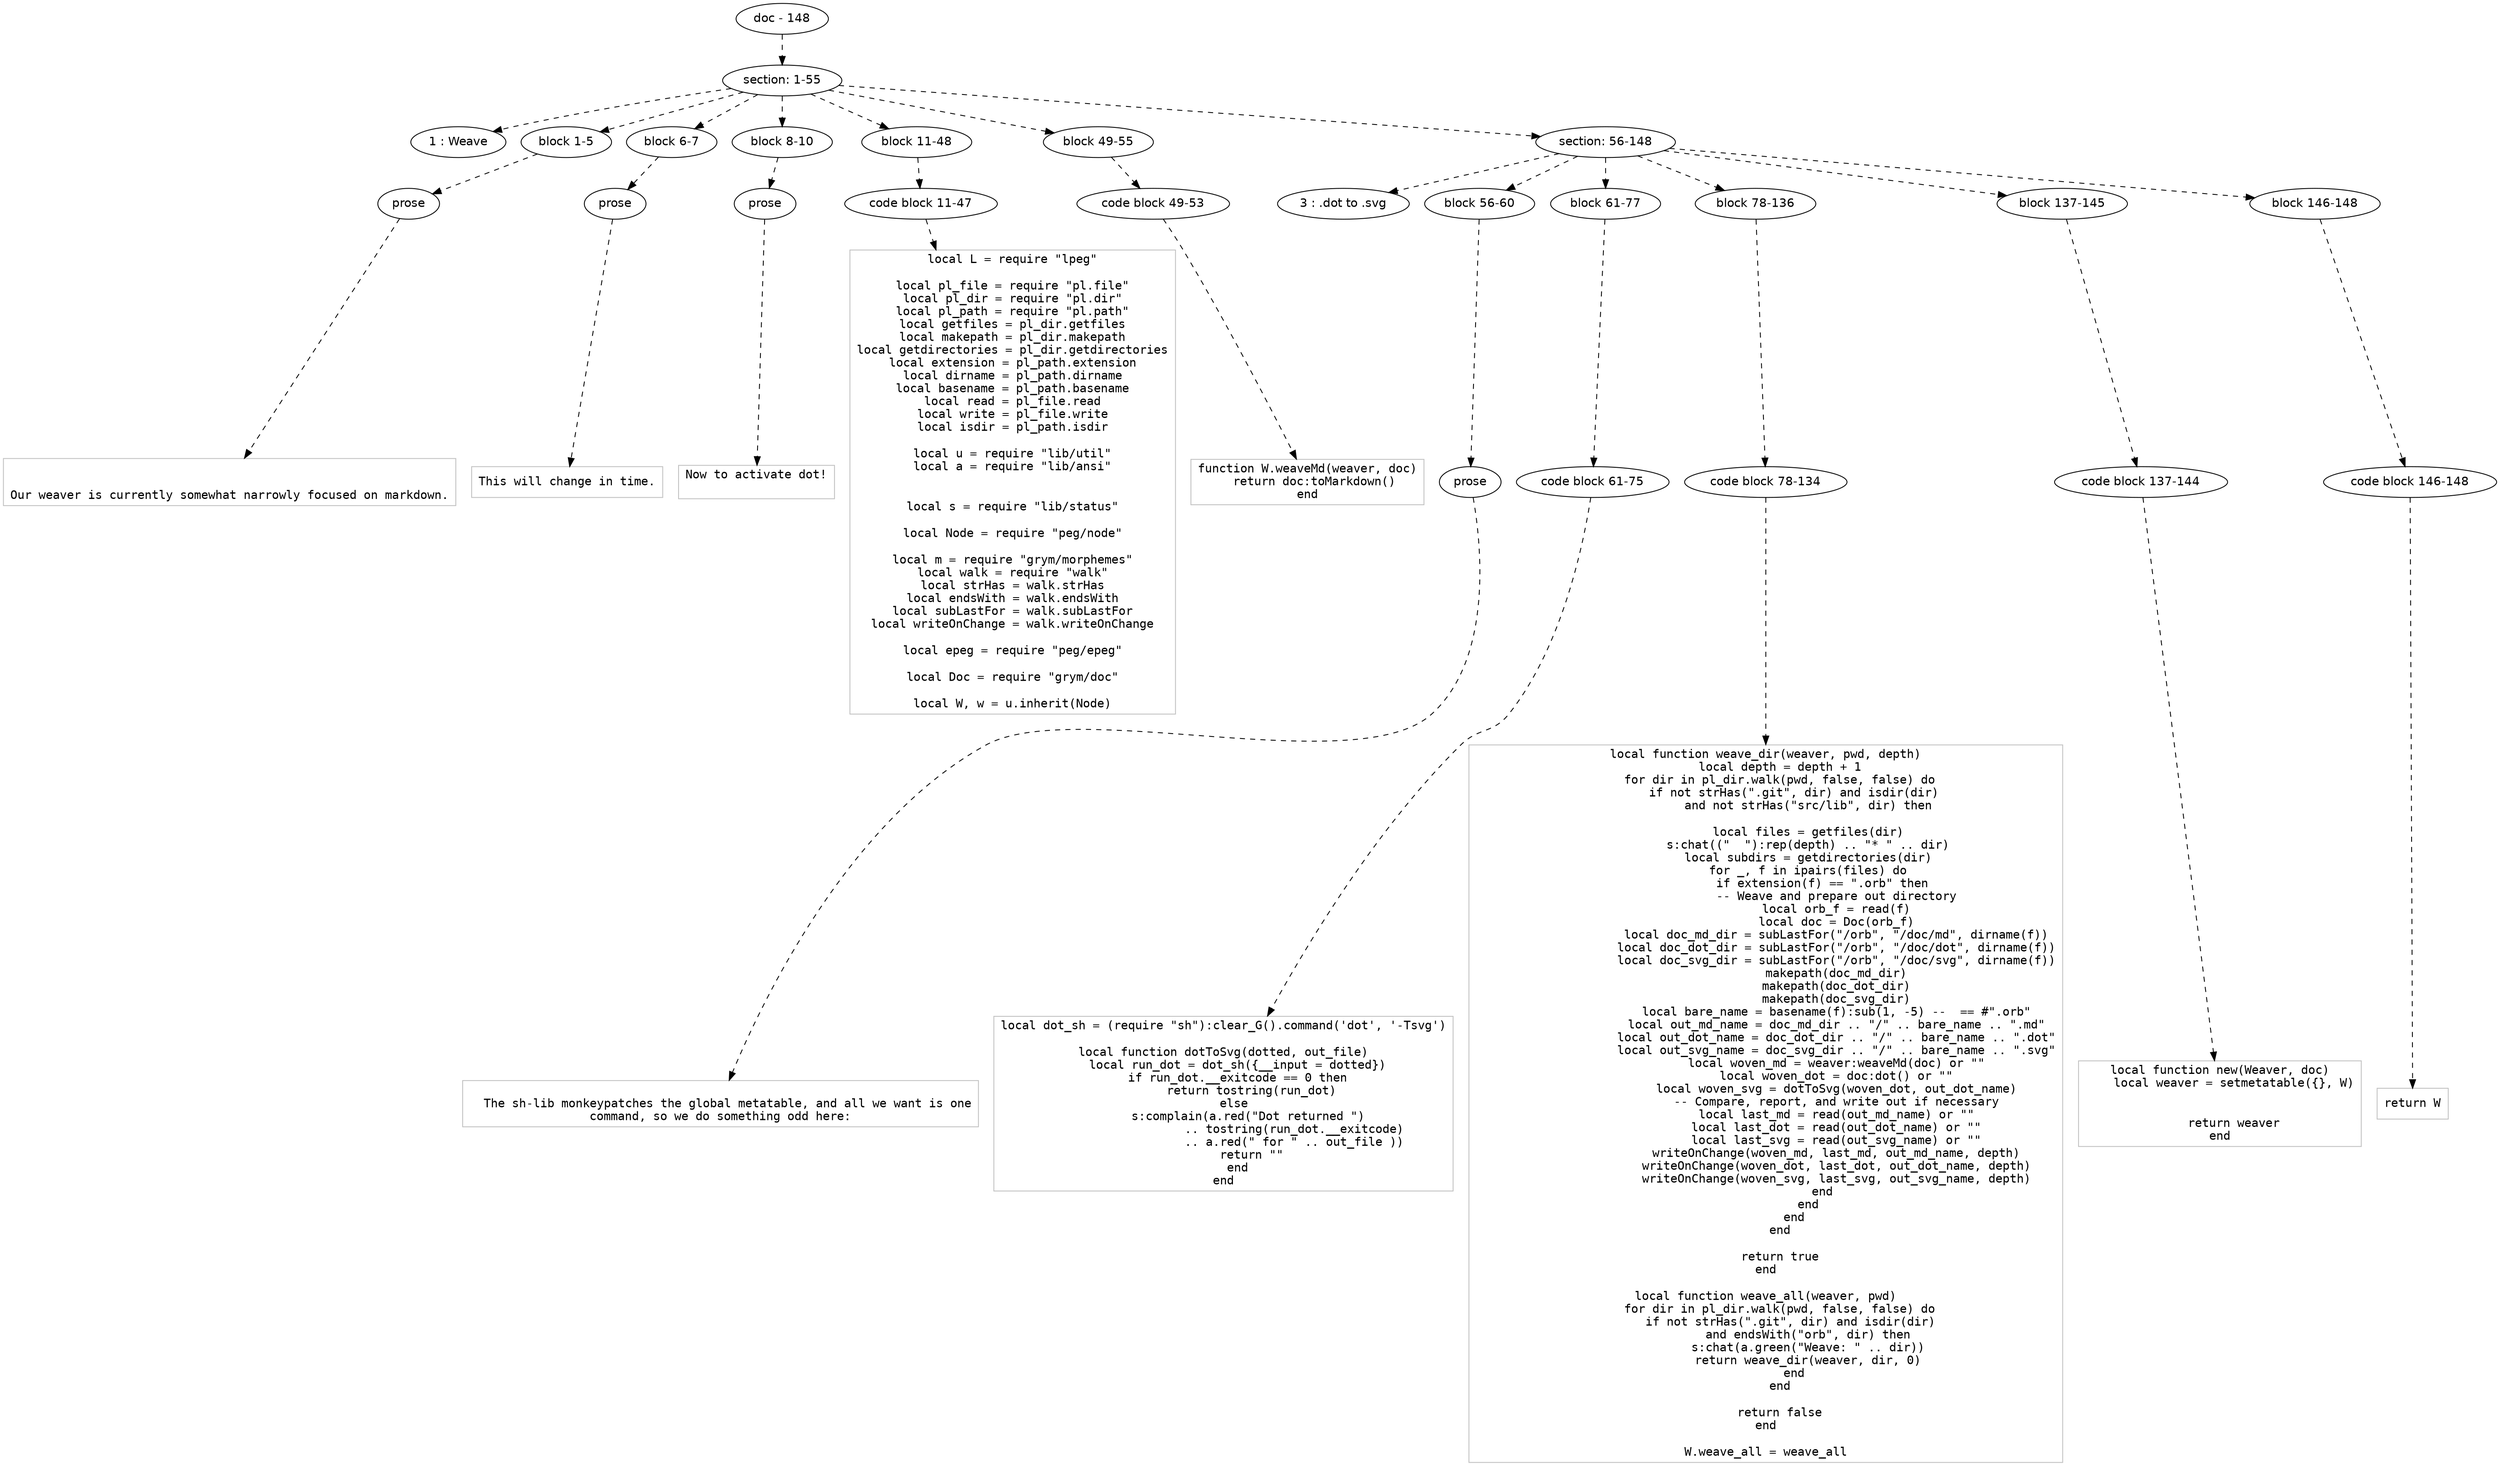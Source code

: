 digraph hierarchy {

node [fontname=Helvetica]
edge [style=dashed]

doc_0 [label="doc - 148"]


doc_0 -> { section_1}
{rank=same; section_1}

section_1 [label="section: 1-55"]


section_1 -> { header_2 block_3 block_4 block_5 block_6 block_7 section_8}
{rank=same; header_2 block_3 block_4 block_5 block_6 block_7 section_8}

header_2 [label="1 : Weave"]

block_3 [label="block 1-5"]

block_4 [label="block 6-7"]

block_5 [label="block 8-10"]

block_6 [label="block 11-48"]

block_7 [label="block 49-55"]

section_8 [label="section: 56-148"]


block_3 -> { prose_9}
{rank=same; prose_9}

prose_9 [label="prose"]


prose_9 -> leaf_10
leaf_10  [color=Gray,shape=rectangle,fontname=Inconsolata,label="

Our weaver is currently somewhat narrowly focused on markdown.
"]
block_4 -> { prose_11}
{rank=same; prose_11}

prose_11 [label="prose"]


prose_11 -> leaf_12
leaf_12  [color=Gray,shape=rectangle,fontname=Inconsolata,label="This will change in time.
"]
block_5 -> { prose_13}
{rank=same; prose_13}

prose_13 [label="prose"]


prose_13 -> leaf_14
leaf_14  [color=Gray,shape=rectangle,fontname=Inconsolata,label="Now to activate dot!

"]
block_6 -> { codeblock_15}
{rank=same; codeblock_15}

codeblock_15 [label="code block 11-47"]


codeblock_15 -> leaf_16
leaf_16  [color=Gray,shape=rectangle,fontname=Inconsolata,label="local L = require \"lpeg\"

local pl_file = require \"pl.file\"
local pl_dir = require \"pl.dir\"
local pl_path = require \"pl.path\"
local getfiles = pl_dir.getfiles
local makepath = pl_dir.makepath
local getdirectories = pl_dir.getdirectories
local extension = pl_path.extension
local dirname = pl_path.dirname
local basename = pl_path.basename
local read = pl_file.read
local write = pl_file.write
local isdir = pl_path.isdir

local u = require \"lib/util\"
local a = require \"lib/ansi\"


local s = require \"lib/status\"

local Node = require \"peg/node\"

local m = require \"grym/morphemes\"
local walk = require \"walk\"
local strHas = walk.strHas
local endsWith = walk.endsWith
local subLastFor = walk.subLastFor
local writeOnChange = walk.writeOnChange

local epeg = require \"peg/epeg\"

local Doc = require \"grym/doc\"

local W, w = u.inherit(Node)"]
block_7 -> { codeblock_17}
{rank=same; codeblock_17}

codeblock_17 [label="code block 49-53"]


codeblock_17 -> leaf_18
leaf_18  [color=Gray,shape=rectangle,fontname=Inconsolata,label="function W.weaveMd(weaver, doc)
  return doc:toMarkdown()
end"]
section_8 -> { header_19 block_20 block_21 block_22 block_23 block_24}
{rank=same; header_19 block_20 block_21 block_22 block_23 block_24}

header_19 [label="3 : .dot to .svg"]

block_20 [label="block 56-60"]

block_21 [label="block 61-77"]

block_22 [label="block 78-136"]

block_23 [label="block 137-145"]

block_24 [label="block 146-148"]


block_20 -> { prose_25}
{rank=same; prose_25}

prose_25 [label="prose"]


prose_25 -> leaf_26
leaf_26  [color=Gray,shape=rectangle,fontname=Inconsolata,label="
  The sh-lib monkeypatches the global metatable, and all we want is one
command, so we do something odd here:
"]
block_21 -> { codeblock_27}
{rank=same; codeblock_27}

codeblock_27 [label="code block 61-75"]


codeblock_27 -> leaf_28
leaf_28  [color=Gray,shape=rectangle,fontname=Inconsolata,label="local dot_sh = (require \"sh\"):clear_G().command('dot', '-Tsvg')

local function dotToSvg(dotted, out_file)
    local run_dot = dot_sh({__input = dotted})
    if run_dot.__exitcode == 0 then
        return tostring(run_dot)
    else 
        s:complain(a.red(\"Dot returned \") 
                    .. tostring(run_dot.__exitcode)
                    .. a.red(\" for \" .. out_file ))
        return \"\"
    end
end"]
block_22 -> { codeblock_29}
{rank=same; codeblock_29}

codeblock_29 [label="code block 78-134"]


codeblock_29 -> leaf_30
leaf_30  [color=Gray,shape=rectangle,fontname=Inconsolata,label="local function weave_dir(weaver, pwd, depth)
    local depth = depth + 1
    for dir in pl_dir.walk(pwd, false, false) do
        if not strHas(\".git\", dir) and isdir(dir)
            and not strHas(\"src/lib\", dir) then

            local files = getfiles(dir)
            s:chat((\"  \"):rep(depth) .. \"* \" .. dir)
            local subdirs = getdirectories(dir)
            for _, f in ipairs(files) do
                if extension(f) == \".orb\" then
                    -- Weave and prepare out directory
                    local orb_f = read(f)
                    local doc = Doc(orb_f)
                    local doc_md_dir = subLastFor(\"/orb\", \"/doc/md\", dirname(f))
                    local doc_dot_dir = subLastFor(\"/orb\", \"/doc/dot\", dirname(f))
                    local doc_svg_dir = subLastFor(\"/orb\", \"/doc/svg\", dirname(f))
                    makepath(doc_md_dir)
                    makepath(doc_dot_dir)
                    makepath(doc_svg_dir)
                    local bare_name = basename(f):sub(1, -5) --  == #\".orb\"
                    local out_md_name = doc_md_dir .. \"/\" .. bare_name .. \".md\"
                    local out_dot_name = doc_dot_dir .. \"/\" .. bare_name .. \".dot\"
                    local out_svg_name = doc_svg_dir .. \"/\" .. bare_name .. \".svg\"
                    local woven_md = weaver:weaveMd(doc) or \"\"
                    local woven_dot = doc:dot() or \"\"
                    local woven_svg = dotToSvg(woven_dot, out_dot_name)
                    -- Compare, report, and write out if necessary
                    local last_md = read(out_md_name) or \"\"
                    local last_dot = read(out_dot_name) or \"\"
                    local last_svg = read(out_svg_name) or \"\"
                    writeOnChange(woven_md, last_md, out_md_name, depth)
                    writeOnChange(woven_dot, last_dot, out_dot_name, depth)
                    writeOnChange(woven_svg, last_svg, out_svg_name, depth)
                end
            end
        end
    end

    return true
end

local function weave_all(weaver, pwd)
    for dir in pl_dir.walk(pwd, false, false) do
        if not strHas(\".git\", dir) and isdir(dir) 
            and endsWith(\"orb\", dir) then
            s:chat(a.green(\"Weave: \" .. dir))
            return weave_dir(weaver, dir, 0)
        end
    end

    return false
end

W.weave_all = weave_all"]
block_23 -> { codeblock_31}
{rank=same; codeblock_31}

codeblock_31 [label="code block 137-144"]


codeblock_31 -> leaf_32
leaf_32  [color=Gray,shape=rectangle,fontname=Inconsolata,label="local function new(Weaver, doc)
    local weaver = setmetatable({}, W)


    return weaver
end"]
block_24 -> { codeblock_33}
{rank=same; codeblock_33}

codeblock_33 [label="code block 146-148"]


codeblock_33 -> leaf_34
leaf_34  [color=Gray,shape=rectangle,fontname=Inconsolata,label="return W"]

}
